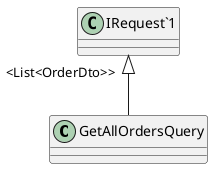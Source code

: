 @startuml
class GetAllOrdersQuery {
}
"IRequest`1" "<List<OrderDto>>" <|-- GetAllOrdersQuery
@enduml
